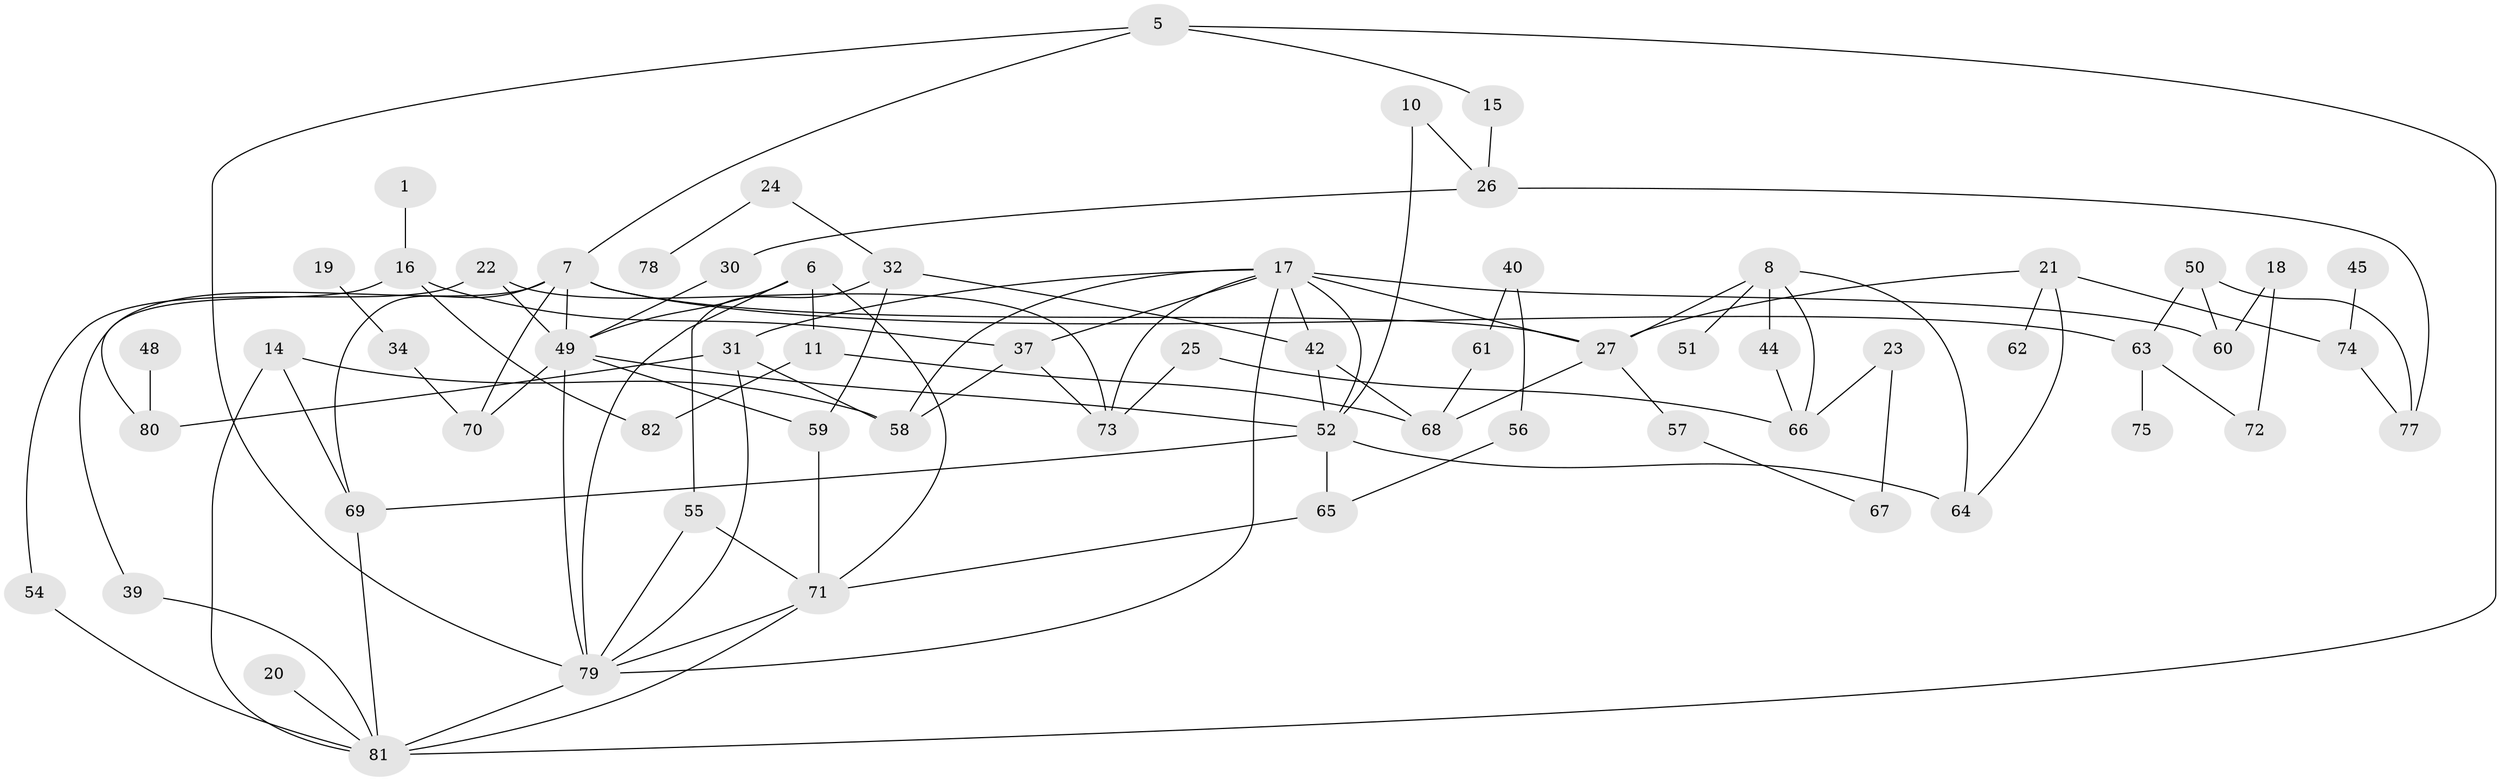 // original degree distribution, {4: 0.1323529411764706, 1: 0.13970588235294118, 5: 0.08823529411764706, 0: 0.125, 3: 0.19852941176470587, 2: 0.29411764705882354, 8: 0.014705882352941176, 6: 0.007352941176470588}
// Generated by graph-tools (version 1.1) at 2025/35/03/04/25 23:35:52]
// undirected, 64 vertices, 104 edges
graph export_dot {
  node [color=gray90,style=filled];
  1;
  5;
  6;
  7;
  8;
  10;
  11;
  14;
  15;
  16;
  17;
  18;
  19;
  20;
  21;
  22;
  23;
  24;
  25;
  26;
  27;
  30;
  31;
  32;
  34;
  37;
  39;
  40;
  42;
  44;
  45;
  48;
  49;
  50;
  51;
  52;
  54;
  55;
  56;
  57;
  58;
  59;
  60;
  61;
  62;
  63;
  64;
  65;
  66;
  67;
  68;
  69;
  70;
  71;
  72;
  73;
  74;
  75;
  77;
  78;
  79;
  80;
  81;
  82;
  1 -- 16 [weight=1.0];
  5 -- 7 [weight=1.0];
  5 -- 15 [weight=1.0];
  5 -- 79 [weight=1.0];
  5 -- 81 [weight=1.0];
  6 -- 11 [weight=1.0];
  6 -- 49 [weight=1.0];
  6 -- 71 [weight=1.0];
  6 -- 79 [weight=2.0];
  7 -- 27 [weight=1.0];
  7 -- 39 [weight=1.0];
  7 -- 49 [weight=1.0];
  7 -- 63 [weight=1.0];
  7 -- 69 [weight=1.0];
  7 -- 70 [weight=1.0];
  8 -- 27 [weight=1.0];
  8 -- 44 [weight=1.0];
  8 -- 51 [weight=1.0];
  8 -- 64 [weight=1.0];
  8 -- 66 [weight=1.0];
  10 -- 26 [weight=1.0];
  10 -- 52 [weight=1.0];
  11 -- 68 [weight=1.0];
  11 -- 82 [weight=1.0];
  14 -- 58 [weight=1.0];
  14 -- 69 [weight=1.0];
  14 -- 81 [weight=1.0];
  15 -- 26 [weight=1.0];
  16 -- 37 [weight=1.0];
  16 -- 80 [weight=1.0];
  16 -- 82 [weight=1.0];
  17 -- 27 [weight=1.0];
  17 -- 31 [weight=1.0];
  17 -- 37 [weight=1.0];
  17 -- 42 [weight=2.0];
  17 -- 52 [weight=1.0];
  17 -- 58 [weight=1.0];
  17 -- 60 [weight=1.0];
  17 -- 73 [weight=1.0];
  17 -- 79 [weight=1.0];
  18 -- 60 [weight=1.0];
  18 -- 72 [weight=1.0];
  19 -- 34 [weight=1.0];
  20 -- 81 [weight=2.0];
  21 -- 27 [weight=1.0];
  21 -- 62 [weight=1.0];
  21 -- 64 [weight=1.0];
  21 -- 74 [weight=1.0];
  22 -- 49 [weight=1.0];
  22 -- 54 [weight=1.0];
  22 -- 73 [weight=1.0];
  23 -- 66 [weight=1.0];
  23 -- 67 [weight=2.0];
  24 -- 32 [weight=1.0];
  24 -- 78 [weight=1.0];
  25 -- 66 [weight=1.0];
  25 -- 73 [weight=1.0];
  26 -- 30 [weight=1.0];
  26 -- 77 [weight=1.0];
  27 -- 57 [weight=1.0];
  27 -- 68 [weight=1.0];
  30 -- 49 [weight=1.0];
  31 -- 58 [weight=1.0];
  31 -- 79 [weight=1.0];
  31 -- 80 [weight=2.0];
  32 -- 42 [weight=1.0];
  32 -- 55 [weight=1.0];
  32 -- 59 [weight=1.0];
  34 -- 70 [weight=1.0];
  37 -- 58 [weight=1.0];
  37 -- 73 [weight=1.0];
  39 -- 81 [weight=1.0];
  40 -- 56 [weight=1.0];
  40 -- 61 [weight=1.0];
  42 -- 52 [weight=1.0];
  42 -- 68 [weight=1.0];
  44 -- 66 [weight=1.0];
  45 -- 74 [weight=1.0];
  48 -- 80 [weight=1.0];
  49 -- 52 [weight=1.0];
  49 -- 59 [weight=1.0];
  49 -- 70 [weight=2.0];
  49 -- 79 [weight=1.0];
  50 -- 60 [weight=1.0];
  50 -- 63 [weight=1.0];
  50 -- 77 [weight=1.0];
  52 -- 64 [weight=1.0];
  52 -- 65 [weight=1.0];
  52 -- 69 [weight=1.0];
  54 -- 81 [weight=1.0];
  55 -- 71 [weight=1.0];
  55 -- 79 [weight=1.0];
  56 -- 65 [weight=1.0];
  57 -- 67 [weight=1.0];
  59 -- 71 [weight=1.0];
  61 -- 68 [weight=1.0];
  63 -- 72 [weight=1.0];
  63 -- 75 [weight=1.0];
  65 -- 71 [weight=1.0];
  69 -- 81 [weight=1.0];
  71 -- 79 [weight=1.0];
  71 -- 81 [weight=2.0];
  74 -- 77 [weight=1.0];
  79 -- 81 [weight=2.0];
}
